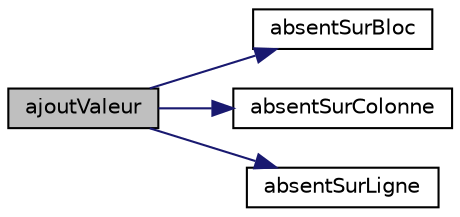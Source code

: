 digraph "ajoutValeur"
{
 // LATEX_PDF_SIZE
  edge [fontname="Helvetica",fontsize="10",labelfontname="Helvetica",labelfontsize="10"];
  node [fontname="Helvetica",fontsize="10",shape=record];
  rankdir="LR";
  Node1 [label="ajoutValeur",height=0.2,width=0.4,color="black", fillcolor="grey75", style="filled", fontcolor="black",tooltip=" "];
  Node1 -> Node2 [color="midnightblue",fontsize="10",style="solid",fontname="Helvetica"];
  Node2 [label="absentSurBloc",height=0.2,width=0.4,color="black", fillcolor="white", style="filled",URL="$projet__harmo_8c.html#ada7cf61e04d1f1634f59dd61b619dfc5",tooltip=" "];
  Node1 -> Node3 [color="midnightblue",fontsize="10",style="solid",fontname="Helvetica"];
  Node3 [label="absentSurColonne",height=0.2,width=0.4,color="black", fillcolor="white", style="filled",URL="$projet__harmo_8c.html#aab702ed3d9237a305ef0df74d2f6672a",tooltip=" "];
  Node1 -> Node4 [color="midnightblue",fontsize="10",style="solid",fontname="Helvetica"];
  Node4 [label="absentSurLigne",height=0.2,width=0.4,color="black", fillcolor="white", style="filled",URL="$projet__harmo_8c.html#a5c7a02e958d7f35647407a65993f8771",tooltip=" "];
}
